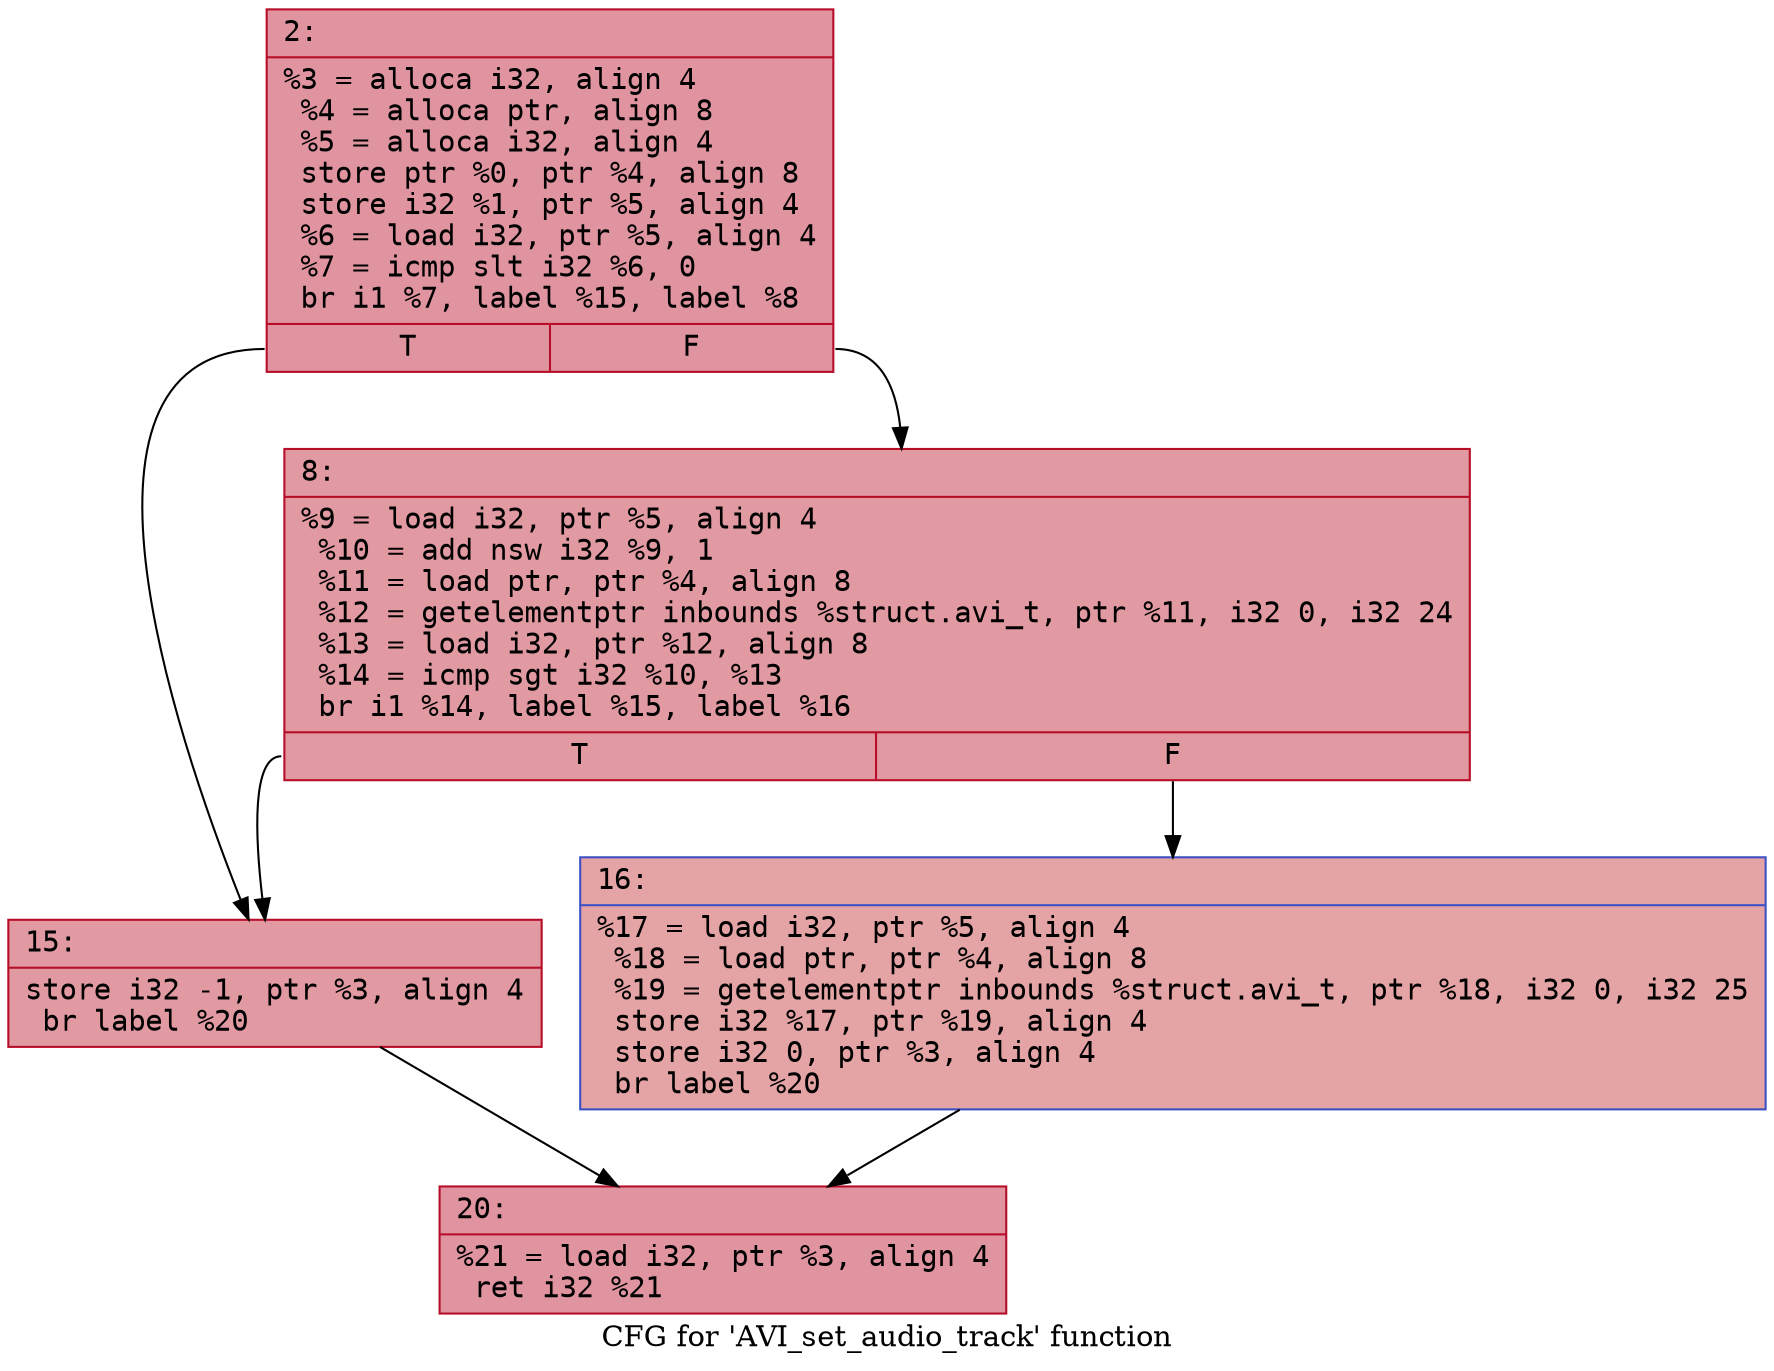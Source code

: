 digraph "CFG for 'AVI_set_audio_track' function" {
	label="CFG for 'AVI_set_audio_track' function";

	Node0x600000d48050 [shape=record,color="#b70d28ff", style=filled, fillcolor="#b70d2870" fontname="Courier",label="{2:\l|  %3 = alloca i32, align 4\l  %4 = alloca ptr, align 8\l  %5 = alloca i32, align 4\l  store ptr %0, ptr %4, align 8\l  store i32 %1, ptr %5, align 4\l  %6 = load i32, ptr %5, align 4\l  %7 = icmp slt i32 %6, 0\l  br i1 %7, label %15, label %8\l|{<s0>T|<s1>F}}"];
	Node0x600000d48050:s0 -> Node0x600000d480f0[tooltip="2 -> 15\nProbability 37.50%" ];
	Node0x600000d48050:s1 -> Node0x600000d480a0[tooltip="2 -> 8\nProbability 62.50%" ];
	Node0x600000d480a0 [shape=record,color="#b70d28ff", style=filled, fillcolor="#bb1b2c70" fontname="Courier",label="{8:\l|  %9 = load i32, ptr %5, align 4\l  %10 = add nsw i32 %9, 1\l  %11 = load ptr, ptr %4, align 8\l  %12 = getelementptr inbounds %struct.avi_t, ptr %11, i32 0, i32 24\l  %13 = load i32, ptr %12, align 8\l  %14 = icmp sgt i32 %10, %13\l  br i1 %14, label %15, label %16\l|{<s0>T|<s1>F}}"];
	Node0x600000d480a0:s0 -> Node0x600000d480f0[tooltip="8 -> 15\nProbability 50.00%" ];
	Node0x600000d480a0:s1 -> Node0x600000d48140[tooltip="8 -> 16\nProbability 50.00%" ];
	Node0x600000d480f0 [shape=record,color="#b70d28ff", style=filled, fillcolor="#bb1b2c70" fontname="Courier",label="{15:\l|  store i32 -1, ptr %3, align 4\l  br label %20\l}"];
	Node0x600000d480f0 -> Node0x600000d48190[tooltip="15 -> 20\nProbability 100.00%" ];
	Node0x600000d48140 [shape=record,color="#3d50c3ff", style=filled, fillcolor="#c32e3170" fontname="Courier",label="{16:\l|  %17 = load i32, ptr %5, align 4\l  %18 = load ptr, ptr %4, align 8\l  %19 = getelementptr inbounds %struct.avi_t, ptr %18, i32 0, i32 25\l  store i32 %17, ptr %19, align 4\l  store i32 0, ptr %3, align 4\l  br label %20\l}"];
	Node0x600000d48140 -> Node0x600000d48190[tooltip="16 -> 20\nProbability 100.00%" ];
	Node0x600000d48190 [shape=record,color="#b70d28ff", style=filled, fillcolor="#b70d2870" fontname="Courier",label="{20:\l|  %21 = load i32, ptr %3, align 4\l  ret i32 %21\l}"];
}
